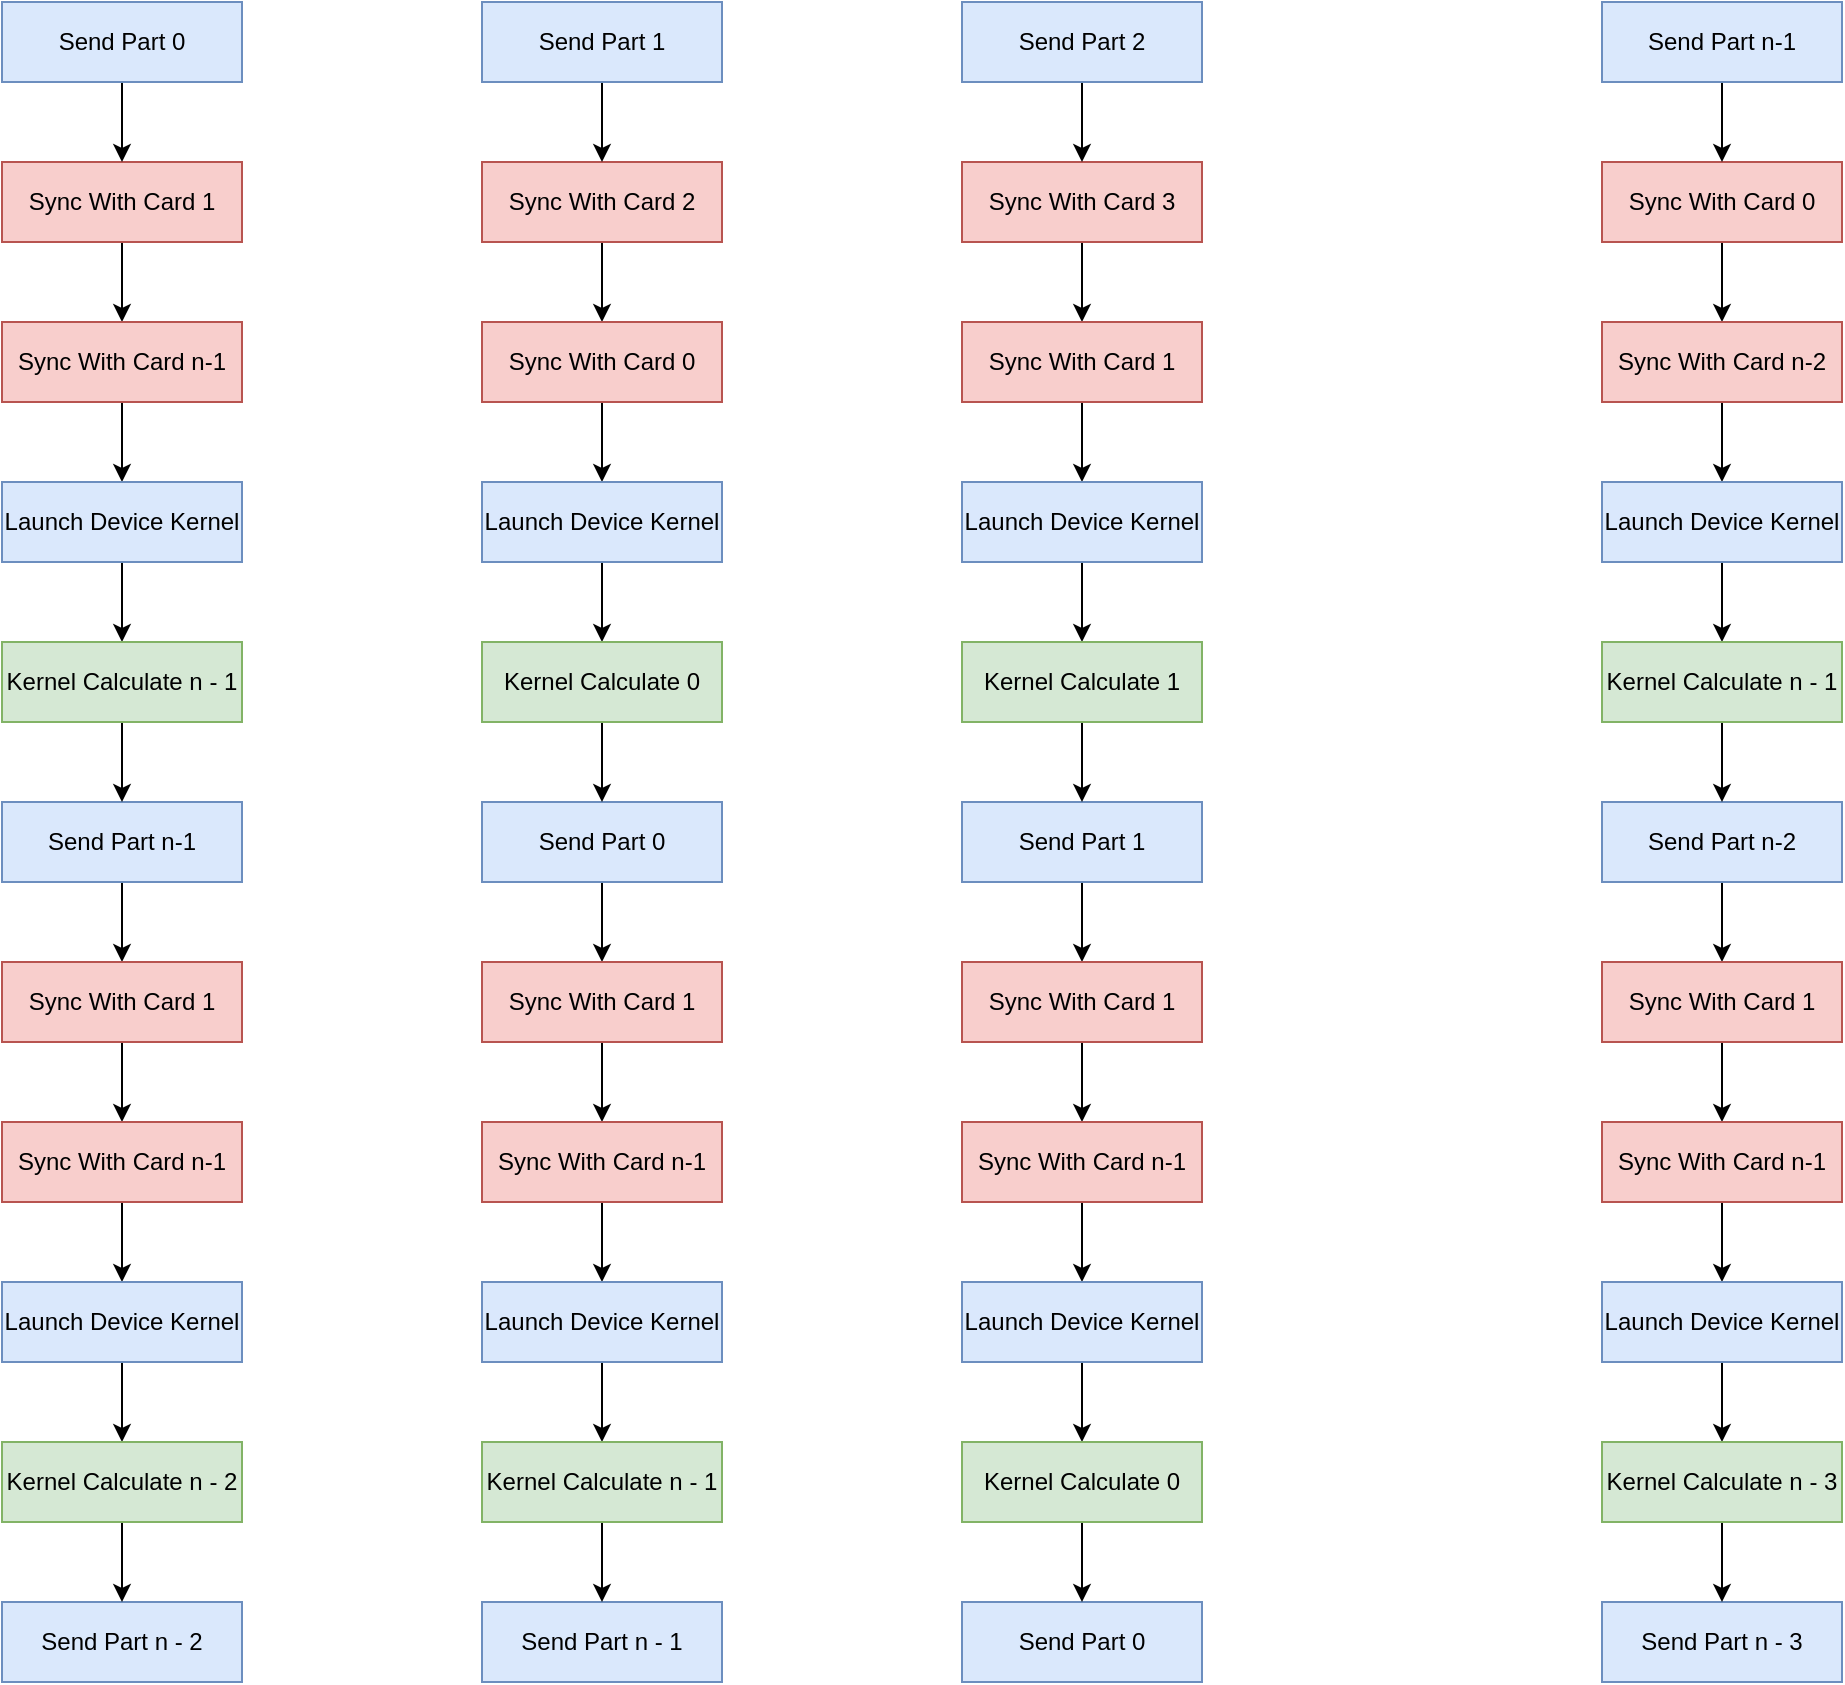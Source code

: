 <mxfile version="21.2.9" type="github">
  <diagram name="Page-1" id="kcoj7SUnzO-zrf9t933n">
    <mxGraphModel dx="1114" dy="704" grid="1" gridSize="10" guides="1" tooltips="1" connect="1" arrows="1" fold="1" page="1" pageScale="1" pageWidth="850" pageHeight="1100" math="0" shadow="0">
      <root>
        <mxCell id="0" />
        <mxCell id="1" parent="0" />
        <mxCell id="iUeTFIqM4jbIZcsDObde-7" value="" style="edgeStyle=orthogonalEdgeStyle;rounded=0;orthogonalLoop=1;jettySize=auto;html=1;" edge="1" parent="1" source="iUeTFIqM4jbIZcsDObde-1" target="iUeTFIqM4jbIZcsDObde-2">
          <mxGeometry relative="1" as="geometry" />
        </mxCell>
        <mxCell id="iUeTFIqM4jbIZcsDObde-1" value="Sync With Card 1" style="rounded=0;whiteSpace=wrap;html=1;fillColor=#f8cecc;strokeColor=#b85450;" vertex="1" parent="1">
          <mxGeometry x="40" y="200" width="120" height="40" as="geometry" />
        </mxCell>
        <mxCell id="iUeTFIqM4jbIZcsDObde-5" value="" style="edgeStyle=orthogonalEdgeStyle;rounded=0;orthogonalLoop=1;jettySize=auto;html=1;" edge="1" parent="1" source="iUeTFIqM4jbIZcsDObde-2" target="iUeTFIqM4jbIZcsDObde-3">
          <mxGeometry relative="1" as="geometry" />
        </mxCell>
        <mxCell id="iUeTFIqM4jbIZcsDObde-2" value="Sync With Card n-1" style="rounded=0;whiteSpace=wrap;html=1;fillColor=#f8cecc;strokeColor=#b85450;" vertex="1" parent="1">
          <mxGeometry x="40" y="280" width="120" height="40" as="geometry" />
        </mxCell>
        <mxCell id="iUeTFIqM4jbIZcsDObde-11" value="" style="edgeStyle=orthogonalEdgeStyle;rounded=0;orthogonalLoop=1;jettySize=auto;html=1;" edge="1" parent="1" source="iUeTFIqM4jbIZcsDObde-3" target="iUeTFIqM4jbIZcsDObde-10">
          <mxGeometry relative="1" as="geometry" />
        </mxCell>
        <mxCell id="iUeTFIqM4jbIZcsDObde-3" value="Launch Device Kernel" style="rounded=0;whiteSpace=wrap;html=1;fillColor=#dae8fc;strokeColor=#6c8ebf;" vertex="1" parent="1">
          <mxGeometry x="40" y="360" width="120" height="40" as="geometry" />
        </mxCell>
        <mxCell id="iUeTFIqM4jbIZcsDObde-17" value="" style="edgeStyle=orthogonalEdgeStyle;rounded=0;orthogonalLoop=1;jettySize=auto;html=1;" edge="1" parent="1" source="iUeTFIqM4jbIZcsDObde-4" target="iUeTFIqM4jbIZcsDObde-13">
          <mxGeometry relative="1" as="geometry" />
        </mxCell>
        <mxCell id="iUeTFIqM4jbIZcsDObde-4" value="Send Part n-1" style="rounded=0;whiteSpace=wrap;html=1;fillColor=#dae8fc;strokeColor=#6c8ebf;" vertex="1" parent="1">
          <mxGeometry x="40" y="520" width="120" height="40" as="geometry" />
        </mxCell>
        <mxCell id="iUeTFIqM4jbIZcsDObde-9" value="" style="edgeStyle=orthogonalEdgeStyle;rounded=0;orthogonalLoop=1;jettySize=auto;html=1;" edge="1" parent="1" source="iUeTFIqM4jbIZcsDObde-8" target="iUeTFIqM4jbIZcsDObde-1">
          <mxGeometry relative="1" as="geometry" />
        </mxCell>
        <mxCell id="iUeTFIqM4jbIZcsDObde-8" value="Send Part 0" style="rounded=0;whiteSpace=wrap;html=1;fillColor=#dae8fc;strokeColor=#6c8ebf;" vertex="1" parent="1">
          <mxGeometry x="40" y="120" width="120" height="40" as="geometry" />
        </mxCell>
        <mxCell id="iUeTFIqM4jbIZcsDObde-12" value="" style="edgeStyle=orthogonalEdgeStyle;rounded=0;orthogonalLoop=1;jettySize=auto;html=1;" edge="1" parent="1" source="iUeTFIqM4jbIZcsDObde-10" target="iUeTFIqM4jbIZcsDObde-4">
          <mxGeometry relative="1" as="geometry" />
        </mxCell>
        <mxCell id="iUeTFIqM4jbIZcsDObde-10" value="Kernel Calculate n - 1" style="rounded=0;whiteSpace=wrap;html=1;fillColor=#d5e8d4;strokeColor=#82b366;" vertex="1" parent="1">
          <mxGeometry x="40" y="440" width="120" height="40" as="geometry" />
        </mxCell>
        <mxCell id="iUeTFIqM4jbIZcsDObde-18" value="" style="edgeStyle=orthogonalEdgeStyle;rounded=0;orthogonalLoop=1;jettySize=auto;html=1;" edge="1" parent="1" source="iUeTFIqM4jbIZcsDObde-13" target="iUeTFIqM4jbIZcsDObde-15">
          <mxGeometry relative="1" as="geometry" />
        </mxCell>
        <mxCell id="iUeTFIqM4jbIZcsDObde-13" value="Sync With Card 1" style="rounded=0;whiteSpace=wrap;html=1;fillColor=#f8cecc;strokeColor=#b85450;" vertex="1" parent="1">
          <mxGeometry x="40" y="600" width="120" height="40" as="geometry" />
        </mxCell>
        <mxCell id="iUeTFIqM4jbIZcsDObde-14" value="" style="edgeStyle=orthogonalEdgeStyle;rounded=0;orthogonalLoop=1;jettySize=auto;html=1;" edge="1" parent="1" source="iUeTFIqM4jbIZcsDObde-15" target="iUeTFIqM4jbIZcsDObde-16">
          <mxGeometry relative="1" as="geometry" />
        </mxCell>
        <mxCell id="iUeTFIqM4jbIZcsDObde-15" value="Sync With Card n-1" style="rounded=0;whiteSpace=wrap;html=1;fillColor=#f8cecc;strokeColor=#b85450;" vertex="1" parent="1">
          <mxGeometry x="40" y="680" width="120" height="40" as="geometry" />
        </mxCell>
        <mxCell id="iUeTFIqM4jbIZcsDObde-22" value="" style="edgeStyle=orthogonalEdgeStyle;rounded=0;orthogonalLoop=1;jettySize=auto;html=1;" edge="1" parent="1" source="iUeTFIqM4jbIZcsDObde-16" target="iUeTFIqM4jbIZcsDObde-21">
          <mxGeometry relative="1" as="geometry" />
        </mxCell>
        <mxCell id="iUeTFIqM4jbIZcsDObde-16" value="Launch Device Kernel" style="rounded=0;whiteSpace=wrap;html=1;fillColor=#dae8fc;strokeColor=#6c8ebf;" vertex="1" parent="1">
          <mxGeometry x="40" y="760" width="120" height="40" as="geometry" />
        </mxCell>
        <mxCell id="iUeTFIqM4jbIZcsDObde-19" value="Send Part n - 2" style="rounded=0;whiteSpace=wrap;html=1;fillColor=#dae8fc;strokeColor=#6c8ebf;" vertex="1" parent="1">
          <mxGeometry x="40" y="920" width="120" height="40" as="geometry" />
        </mxCell>
        <mxCell id="iUeTFIqM4jbIZcsDObde-20" value="" style="edgeStyle=orthogonalEdgeStyle;rounded=0;orthogonalLoop=1;jettySize=auto;html=1;" edge="1" parent="1" source="iUeTFIqM4jbIZcsDObde-21" target="iUeTFIqM4jbIZcsDObde-19">
          <mxGeometry relative="1" as="geometry" />
        </mxCell>
        <mxCell id="iUeTFIqM4jbIZcsDObde-21" value="Kernel Calculate n - 2" style="rounded=0;whiteSpace=wrap;html=1;fillColor=#d5e8d4;strokeColor=#82b366;" vertex="1" parent="1">
          <mxGeometry x="40" y="840" width="120" height="40" as="geometry" />
        </mxCell>
        <mxCell id="iUeTFIqM4jbIZcsDObde-23" value="" style="edgeStyle=orthogonalEdgeStyle;rounded=0;orthogonalLoop=1;jettySize=auto;html=1;" edge="1" parent="1" source="iUeTFIqM4jbIZcsDObde-24" target="iUeTFIqM4jbIZcsDObde-26">
          <mxGeometry relative="1" as="geometry" />
        </mxCell>
        <mxCell id="iUeTFIqM4jbIZcsDObde-24" value="Sync With Card 2" style="rounded=0;whiteSpace=wrap;html=1;fillColor=#f8cecc;strokeColor=#b85450;" vertex="1" parent="1">
          <mxGeometry x="280" y="200" width="120" height="40" as="geometry" />
        </mxCell>
        <mxCell id="iUeTFIqM4jbIZcsDObde-25" value="" style="edgeStyle=orthogonalEdgeStyle;rounded=0;orthogonalLoop=1;jettySize=auto;html=1;" edge="1" parent="1" source="iUeTFIqM4jbIZcsDObde-26" target="iUeTFIqM4jbIZcsDObde-28">
          <mxGeometry relative="1" as="geometry" />
        </mxCell>
        <mxCell id="iUeTFIqM4jbIZcsDObde-26" value="Sync With Card 0" style="rounded=0;whiteSpace=wrap;html=1;fillColor=#f8cecc;strokeColor=#b85450;" vertex="1" parent="1">
          <mxGeometry x="280" y="280" width="120" height="40" as="geometry" />
        </mxCell>
        <mxCell id="iUeTFIqM4jbIZcsDObde-27" value="" style="edgeStyle=orthogonalEdgeStyle;rounded=0;orthogonalLoop=1;jettySize=auto;html=1;" edge="1" parent="1" source="iUeTFIqM4jbIZcsDObde-28" target="iUeTFIqM4jbIZcsDObde-34">
          <mxGeometry relative="1" as="geometry" />
        </mxCell>
        <mxCell id="iUeTFIqM4jbIZcsDObde-28" value="Launch Device Kernel" style="rounded=0;whiteSpace=wrap;html=1;fillColor=#dae8fc;strokeColor=#6c8ebf;" vertex="1" parent="1">
          <mxGeometry x="280" y="360" width="120" height="40" as="geometry" />
        </mxCell>
        <mxCell id="iUeTFIqM4jbIZcsDObde-29" value="" style="edgeStyle=orthogonalEdgeStyle;rounded=0;orthogonalLoop=1;jettySize=auto;html=1;" edge="1" parent="1" source="iUeTFIqM4jbIZcsDObde-30" target="iUeTFIqM4jbIZcsDObde-36">
          <mxGeometry relative="1" as="geometry" />
        </mxCell>
        <mxCell id="iUeTFIqM4jbIZcsDObde-30" value="Send Part 0" style="rounded=0;whiteSpace=wrap;html=1;fillColor=#dae8fc;strokeColor=#6c8ebf;" vertex="1" parent="1">
          <mxGeometry x="280" y="520" width="120" height="40" as="geometry" />
        </mxCell>
        <mxCell id="iUeTFIqM4jbIZcsDObde-31" value="" style="edgeStyle=orthogonalEdgeStyle;rounded=0;orthogonalLoop=1;jettySize=auto;html=1;" edge="1" parent="1" source="iUeTFIqM4jbIZcsDObde-32" target="iUeTFIqM4jbIZcsDObde-24">
          <mxGeometry relative="1" as="geometry" />
        </mxCell>
        <mxCell id="iUeTFIqM4jbIZcsDObde-32" value="Send Part 1" style="rounded=0;whiteSpace=wrap;html=1;fillColor=#dae8fc;strokeColor=#6c8ebf;" vertex="1" parent="1">
          <mxGeometry x="280" y="120" width="120" height="40" as="geometry" />
        </mxCell>
        <mxCell id="iUeTFIqM4jbIZcsDObde-33" value="" style="edgeStyle=orthogonalEdgeStyle;rounded=0;orthogonalLoop=1;jettySize=auto;html=1;" edge="1" parent="1" source="iUeTFIqM4jbIZcsDObde-34" target="iUeTFIqM4jbIZcsDObde-30">
          <mxGeometry relative="1" as="geometry" />
        </mxCell>
        <mxCell id="iUeTFIqM4jbIZcsDObde-34" value="Kernel Calculate 0" style="rounded=0;whiteSpace=wrap;html=1;fillColor=#d5e8d4;strokeColor=#82b366;" vertex="1" parent="1">
          <mxGeometry x="280" y="440" width="120" height="40" as="geometry" />
        </mxCell>
        <mxCell id="iUeTFIqM4jbIZcsDObde-35" value="" style="edgeStyle=orthogonalEdgeStyle;rounded=0;orthogonalLoop=1;jettySize=auto;html=1;" edge="1" parent="1" source="iUeTFIqM4jbIZcsDObde-36" target="iUeTFIqM4jbIZcsDObde-38">
          <mxGeometry relative="1" as="geometry" />
        </mxCell>
        <mxCell id="iUeTFIqM4jbIZcsDObde-36" value="Sync With Card 1" style="rounded=0;whiteSpace=wrap;html=1;fillColor=#f8cecc;strokeColor=#b85450;" vertex="1" parent="1">
          <mxGeometry x="280" y="600" width="120" height="40" as="geometry" />
        </mxCell>
        <mxCell id="iUeTFIqM4jbIZcsDObde-37" value="" style="edgeStyle=orthogonalEdgeStyle;rounded=0;orthogonalLoop=1;jettySize=auto;html=1;" edge="1" parent="1" source="iUeTFIqM4jbIZcsDObde-38" target="iUeTFIqM4jbIZcsDObde-40">
          <mxGeometry relative="1" as="geometry" />
        </mxCell>
        <mxCell id="iUeTFIqM4jbIZcsDObde-38" value="Sync With Card n-1" style="rounded=0;whiteSpace=wrap;html=1;fillColor=#f8cecc;strokeColor=#b85450;" vertex="1" parent="1">
          <mxGeometry x="280" y="680" width="120" height="40" as="geometry" />
        </mxCell>
        <mxCell id="iUeTFIqM4jbIZcsDObde-39" value="" style="edgeStyle=orthogonalEdgeStyle;rounded=0;orthogonalLoop=1;jettySize=auto;html=1;" edge="1" parent="1" source="iUeTFIqM4jbIZcsDObde-40" target="iUeTFIqM4jbIZcsDObde-43">
          <mxGeometry relative="1" as="geometry" />
        </mxCell>
        <mxCell id="iUeTFIqM4jbIZcsDObde-40" value="Launch Device Kernel" style="rounded=0;whiteSpace=wrap;html=1;fillColor=#dae8fc;strokeColor=#6c8ebf;" vertex="1" parent="1">
          <mxGeometry x="280" y="760" width="120" height="40" as="geometry" />
        </mxCell>
        <mxCell id="iUeTFIqM4jbIZcsDObde-41" value="Send Part n - 1" style="rounded=0;whiteSpace=wrap;html=1;fillColor=#dae8fc;strokeColor=#6c8ebf;" vertex="1" parent="1">
          <mxGeometry x="280" y="920" width="120" height="40" as="geometry" />
        </mxCell>
        <mxCell id="iUeTFIqM4jbIZcsDObde-42" value="" style="edgeStyle=orthogonalEdgeStyle;rounded=0;orthogonalLoop=1;jettySize=auto;html=1;" edge="1" parent="1" source="iUeTFIqM4jbIZcsDObde-43" target="iUeTFIqM4jbIZcsDObde-41">
          <mxGeometry relative="1" as="geometry" />
        </mxCell>
        <mxCell id="iUeTFIqM4jbIZcsDObde-43" value="Kernel Calculate n - 1" style="rounded=0;whiteSpace=wrap;html=1;fillColor=#d5e8d4;strokeColor=#82b366;" vertex="1" parent="1">
          <mxGeometry x="280" y="840" width="120" height="40" as="geometry" />
        </mxCell>
        <mxCell id="iUeTFIqM4jbIZcsDObde-44" value="" style="edgeStyle=orthogonalEdgeStyle;rounded=0;orthogonalLoop=1;jettySize=auto;html=1;" edge="1" parent="1" source="iUeTFIqM4jbIZcsDObde-45" target="iUeTFIqM4jbIZcsDObde-47">
          <mxGeometry relative="1" as="geometry" />
        </mxCell>
        <mxCell id="iUeTFIqM4jbIZcsDObde-45" value="Sync With Card 3" style="rounded=0;whiteSpace=wrap;html=1;fillColor=#f8cecc;strokeColor=#b85450;" vertex="1" parent="1">
          <mxGeometry x="520" y="200" width="120" height="40" as="geometry" />
        </mxCell>
        <mxCell id="iUeTFIqM4jbIZcsDObde-46" value="" style="edgeStyle=orthogonalEdgeStyle;rounded=0;orthogonalLoop=1;jettySize=auto;html=1;" edge="1" parent="1" source="iUeTFIqM4jbIZcsDObde-47" target="iUeTFIqM4jbIZcsDObde-49">
          <mxGeometry relative="1" as="geometry" />
        </mxCell>
        <mxCell id="iUeTFIqM4jbIZcsDObde-47" value="Sync With Card 1" style="rounded=0;whiteSpace=wrap;html=1;fillColor=#f8cecc;strokeColor=#b85450;" vertex="1" parent="1">
          <mxGeometry x="520" y="280" width="120" height="40" as="geometry" />
        </mxCell>
        <mxCell id="iUeTFIqM4jbIZcsDObde-48" value="" style="edgeStyle=orthogonalEdgeStyle;rounded=0;orthogonalLoop=1;jettySize=auto;html=1;" edge="1" parent="1" source="iUeTFIqM4jbIZcsDObde-49" target="iUeTFIqM4jbIZcsDObde-55">
          <mxGeometry relative="1" as="geometry" />
        </mxCell>
        <mxCell id="iUeTFIqM4jbIZcsDObde-49" value="Launch Device Kernel" style="rounded=0;whiteSpace=wrap;html=1;fillColor=#dae8fc;strokeColor=#6c8ebf;" vertex="1" parent="1">
          <mxGeometry x="520" y="360" width="120" height="40" as="geometry" />
        </mxCell>
        <mxCell id="iUeTFIqM4jbIZcsDObde-50" value="" style="edgeStyle=orthogonalEdgeStyle;rounded=0;orthogonalLoop=1;jettySize=auto;html=1;" edge="1" parent="1" source="iUeTFIqM4jbIZcsDObde-51" target="iUeTFIqM4jbIZcsDObde-57">
          <mxGeometry relative="1" as="geometry" />
        </mxCell>
        <mxCell id="iUeTFIqM4jbIZcsDObde-51" value="Send Part 1" style="rounded=0;whiteSpace=wrap;html=1;fillColor=#dae8fc;strokeColor=#6c8ebf;" vertex="1" parent="1">
          <mxGeometry x="520" y="520" width="120" height="40" as="geometry" />
        </mxCell>
        <mxCell id="iUeTFIqM4jbIZcsDObde-52" value="" style="edgeStyle=orthogonalEdgeStyle;rounded=0;orthogonalLoop=1;jettySize=auto;html=1;" edge="1" parent="1" source="iUeTFIqM4jbIZcsDObde-53" target="iUeTFIqM4jbIZcsDObde-45">
          <mxGeometry relative="1" as="geometry" />
        </mxCell>
        <mxCell id="iUeTFIqM4jbIZcsDObde-53" value="Send Part 2" style="rounded=0;whiteSpace=wrap;html=1;fillColor=#dae8fc;strokeColor=#6c8ebf;" vertex="1" parent="1">
          <mxGeometry x="520" y="120" width="120" height="40" as="geometry" />
        </mxCell>
        <mxCell id="iUeTFIqM4jbIZcsDObde-54" value="" style="edgeStyle=orthogonalEdgeStyle;rounded=0;orthogonalLoop=1;jettySize=auto;html=1;" edge="1" parent="1" source="iUeTFIqM4jbIZcsDObde-55" target="iUeTFIqM4jbIZcsDObde-51">
          <mxGeometry relative="1" as="geometry" />
        </mxCell>
        <mxCell id="iUeTFIqM4jbIZcsDObde-55" value="Kernel Calculate 1" style="rounded=0;whiteSpace=wrap;html=1;fillColor=#d5e8d4;strokeColor=#82b366;" vertex="1" parent="1">
          <mxGeometry x="520" y="440" width="120" height="40" as="geometry" />
        </mxCell>
        <mxCell id="iUeTFIqM4jbIZcsDObde-56" value="" style="edgeStyle=orthogonalEdgeStyle;rounded=0;orthogonalLoop=1;jettySize=auto;html=1;" edge="1" parent="1" source="iUeTFIqM4jbIZcsDObde-57" target="iUeTFIqM4jbIZcsDObde-59">
          <mxGeometry relative="1" as="geometry" />
        </mxCell>
        <mxCell id="iUeTFIqM4jbIZcsDObde-57" value="Sync With Card 1" style="rounded=0;whiteSpace=wrap;html=1;fillColor=#f8cecc;strokeColor=#b85450;" vertex="1" parent="1">
          <mxGeometry x="520" y="600" width="120" height="40" as="geometry" />
        </mxCell>
        <mxCell id="iUeTFIqM4jbIZcsDObde-58" value="" style="edgeStyle=orthogonalEdgeStyle;rounded=0;orthogonalLoop=1;jettySize=auto;html=1;" edge="1" parent="1" source="iUeTFIqM4jbIZcsDObde-59" target="iUeTFIqM4jbIZcsDObde-61">
          <mxGeometry relative="1" as="geometry" />
        </mxCell>
        <mxCell id="iUeTFIqM4jbIZcsDObde-59" value="Sync With Card n-1" style="rounded=0;whiteSpace=wrap;html=1;fillColor=#f8cecc;strokeColor=#b85450;" vertex="1" parent="1">
          <mxGeometry x="520" y="680" width="120" height="40" as="geometry" />
        </mxCell>
        <mxCell id="iUeTFIqM4jbIZcsDObde-60" value="" style="edgeStyle=orthogonalEdgeStyle;rounded=0;orthogonalLoop=1;jettySize=auto;html=1;" edge="1" parent="1" source="iUeTFIqM4jbIZcsDObde-61" target="iUeTFIqM4jbIZcsDObde-64">
          <mxGeometry relative="1" as="geometry" />
        </mxCell>
        <mxCell id="iUeTFIqM4jbIZcsDObde-61" value="Launch Device Kernel" style="rounded=0;whiteSpace=wrap;html=1;fillColor=#dae8fc;strokeColor=#6c8ebf;" vertex="1" parent="1">
          <mxGeometry x="520" y="760" width="120" height="40" as="geometry" />
        </mxCell>
        <mxCell id="iUeTFIqM4jbIZcsDObde-62" value="Send Part 0" style="rounded=0;whiteSpace=wrap;html=1;fillColor=#dae8fc;strokeColor=#6c8ebf;" vertex="1" parent="1">
          <mxGeometry x="520" y="920" width="120" height="40" as="geometry" />
        </mxCell>
        <mxCell id="iUeTFIqM4jbIZcsDObde-63" value="" style="edgeStyle=orthogonalEdgeStyle;rounded=0;orthogonalLoop=1;jettySize=auto;html=1;" edge="1" parent="1" source="iUeTFIqM4jbIZcsDObde-64" target="iUeTFIqM4jbIZcsDObde-62">
          <mxGeometry relative="1" as="geometry" />
        </mxCell>
        <mxCell id="iUeTFIqM4jbIZcsDObde-64" value="Kernel Calculate 0" style="rounded=0;whiteSpace=wrap;html=1;fillColor=#d5e8d4;strokeColor=#82b366;" vertex="1" parent="1">
          <mxGeometry x="520" y="840" width="120" height="40" as="geometry" />
        </mxCell>
        <mxCell id="iUeTFIqM4jbIZcsDObde-65" value="" style="edgeStyle=orthogonalEdgeStyle;rounded=0;orthogonalLoop=1;jettySize=auto;html=1;" edge="1" parent="1" source="iUeTFIqM4jbIZcsDObde-66" target="iUeTFIqM4jbIZcsDObde-68">
          <mxGeometry relative="1" as="geometry" />
        </mxCell>
        <mxCell id="iUeTFIqM4jbIZcsDObde-66" value="Sync With Card 0" style="rounded=0;whiteSpace=wrap;html=1;fillColor=#f8cecc;strokeColor=#b85450;" vertex="1" parent="1">
          <mxGeometry x="840" y="200" width="120" height="40" as="geometry" />
        </mxCell>
        <mxCell id="iUeTFIqM4jbIZcsDObde-67" value="" style="edgeStyle=orthogonalEdgeStyle;rounded=0;orthogonalLoop=1;jettySize=auto;html=1;" edge="1" parent="1" source="iUeTFIqM4jbIZcsDObde-68" target="iUeTFIqM4jbIZcsDObde-70">
          <mxGeometry relative="1" as="geometry" />
        </mxCell>
        <mxCell id="iUeTFIqM4jbIZcsDObde-68" value="Sync With Card n-2" style="rounded=0;whiteSpace=wrap;html=1;fillColor=#f8cecc;strokeColor=#b85450;" vertex="1" parent="1">
          <mxGeometry x="840" y="280" width="120" height="40" as="geometry" />
        </mxCell>
        <mxCell id="iUeTFIqM4jbIZcsDObde-69" value="" style="edgeStyle=orthogonalEdgeStyle;rounded=0;orthogonalLoop=1;jettySize=auto;html=1;" edge="1" parent="1" source="iUeTFIqM4jbIZcsDObde-70" target="iUeTFIqM4jbIZcsDObde-76">
          <mxGeometry relative="1" as="geometry" />
        </mxCell>
        <mxCell id="iUeTFIqM4jbIZcsDObde-70" value="Launch Device Kernel" style="rounded=0;whiteSpace=wrap;html=1;fillColor=#dae8fc;strokeColor=#6c8ebf;" vertex="1" parent="1">
          <mxGeometry x="840" y="360" width="120" height="40" as="geometry" />
        </mxCell>
        <mxCell id="iUeTFIqM4jbIZcsDObde-71" value="" style="edgeStyle=orthogonalEdgeStyle;rounded=0;orthogonalLoop=1;jettySize=auto;html=1;" edge="1" parent="1" source="iUeTFIqM4jbIZcsDObde-72" target="iUeTFIqM4jbIZcsDObde-78">
          <mxGeometry relative="1" as="geometry" />
        </mxCell>
        <mxCell id="iUeTFIqM4jbIZcsDObde-72" value="Send Part n-2" style="rounded=0;whiteSpace=wrap;html=1;fillColor=#dae8fc;strokeColor=#6c8ebf;" vertex="1" parent="1">
          <mxGeometry x="840" y="520" width="120" height="40" as="geometry" />
        </mxCell>
        <mxCell id="iUeTFIqM4jbIZcsDObde-73" value="" style="edgeStyle=orthogonalEdgeStyle;rounded=0;orthogonalLoop=1;jettySize=auto;html=1;" edge="1" parent="1" source="iUeTFIqM4jbIZcsDObde-74" target="iUeTFIqM4jbIZcsDObde-66">
          <mxGeometry relative="1" as="geometry" />
        </mxCell>
        <mxCell id="iUeTFIqM4jbIZcsDObde-74" value="Send Part n-1" style="rounded=0;whiteSpace=wrap;html=1;fillColor=#dae8fc;strokeColor=#6c8ebf;" vertex="1" parent="1">
          <mxGeometry x="840" y="120" width="120" height="40" as="geometry" />
        </mxCell>
        <mxCell id="iUeTFIqM4jbIZcsDObde-75" value="" style="edgeStyle=orthogonalEdgeStyle;rounded=0;orthogonalLoop=1;jettySize=auto;html=1;" edge="1" parent="1" source="iUeTFIqM4jbIZcsDObde-76" target="iUeTFIqM4jbIZcsDObde-72">
          <mxGeometry relative="1" as="geometry" />
        </mxCell>
        <mxCell id="iUeTFIqM4jbIZcsDObde-76" value="Kernel Calculate n - 1" style="rounded=0;whiteSpace=wrap;html=1;fillColor=#d5e8d4;strokeColor=#82b366;" vertex="1" parent="1">
          <mxGeometry x="840" y="440" width="120" height="40" as="geometry" />
        </mxCell>
        <mxCell id="iUeTFIqM4jbIZcsDObde-77" value="" style="edgeStyle=orthogonalEdgeStyle;rounded=0;orthogonalLoop=1;jettySize=auto;html=1;" edge="1" parent="1" source="iUeTFIqM4jbIZcsDObde-78" target="iUeTFIqM4jbIZcsDObde-80">
          <mxGeometry relative="1" as="geometry" />
        </mxCell>
        <mxCell id="iUeTFIqM4jbIZcsDObde-78" value="Sync With Card 1" style="rounded=0;whiteSpace=wrap;html=1;fillColor=#f8cecc;strokeColor=#b85450;" vertex="1" parent="1">
          <mxGeometry x="840" y="600" width="120" height="40" as="geometry" />
        </mxCell>
        <mxCell id="iUeTFIqM4jbIZcsDObde-79" value="" style="edgeStyle=orthogonalEdgeStyle;rounded=0;orthogonalLoop=1;jettySize=auto;html=1;" edge="1" parent="1" source="iUeTFIqM4jbIZcsDObde-80" target="iUeTFIqM4jbIZcsDObde-82">
          <mxGeometry relative="1" as="geometry" />
        </mxCell>
        <mxCell id="iUeTFIqM4jbIZcsDObde-80" value="Sync With Card n-1" style="rounded=0;whiteSpace=wrap;html=1;fillColor=#f8cecc;strokeColor=#b85450;" vertex="1" parent="1">
          <mxGeometry x="840" y="680" width="120" height="40" as="geometry" />
        </mxCell>
        <mxCell id="iUeTFIqM4jbIZcsDObde-81" value="" style="edgeStyle=orthogonalEdgeStyle;rounded=0;orthogonalLoop=1;jettySize=auto;html=1;" edge="1" parent="1" source="iUeTFIqM4jbIZcsDObde-82" target="iUeTFIqM4jbIZcsDObde-85">
          <mxGeometry relative="1" as="geometry" />
        </mxCell>
        <mxCell id="iUeTFIqM4jbIZcsDObde-82" value="Launch Device Kernel" style="rounded=0;whiteSpace=wrap;html=1;fillColor=#dae8fc;strokeColor=#6c8ebf;" vertex="1" parent="1">
          <mxGeometry x="840" y="760" width="120" height="40" as="geometry" />
        </mxCell>
        <mxCell id="iUeTFIqM4jbIZcsDObde-83" value="Send Part n - 3" style="rounded=0;whiteSpace=wrap;html=1;fillColor=#dae8fc;strokeColor=#6c8ebf;" vertex="1" parent="1">
          <mxGeometry x="840" y="920" width="120" height="40" as="geometry" />
        </mxCell>
        <mxCell id="iUeTFIqM4jbIZcsDObde-84" value="" style="edgeStyle=orthogonalEdgeStyle;rounded=0;orthogonalLoop=1;jettySize=auto;html=1;" edge="1" parent="1" source="iUeTFIqM4jbIZcsDObde-85" target="iUeTFIqM4jbIZcsDObde-83">
          <mxGeometry relative="1" as="geometry" />
        </mxCell>
        <mxCell id="iUeTFIqM4jbIZcsDObde-85" value="Kernel Calculate n - 3" style="rounded=0;whiteSpace=wrap;html=1;fillColor=#d5e8d4;strokeColor=#82b366;" vertex="1" parent="1">
          <mxGeometry x="840" y="840" width="120" height="40" as="geometry" />
        </mxCell>
      </root>
    </mxGraphModel>
  </diagram>
</mxfile>
